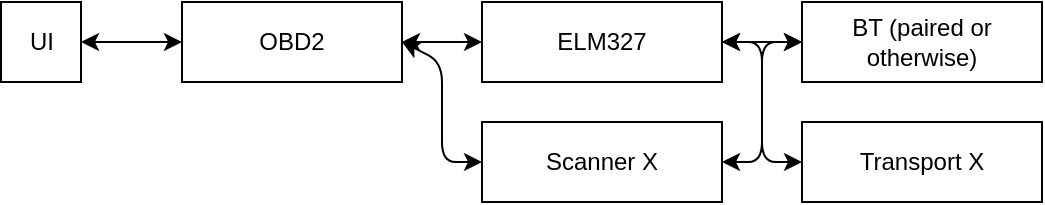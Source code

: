 <mxfile pages="1" version="11.2.4" type="device"><diagram id="Q35zY-Jhz5HvmvCKyQL6" name="Page-1"><mxGraphModel dx="1472" dy="464" grid="1" gridSize="10" guides="1" tooltips="1" connect="1" arrows="1" fold="1" page="1" pageScale="1" pageWidth="850" pageHeight="1100" math="0" shadow="0"><root><mxCell id="0"/><mxCell id="1" parent="0"/><mxCell id="kWbufEu-nt1Wi4u7pJNp-1" value="UI" style="rounded=0;whiteSpace=wrap;html=1;" parent="1" vertex="1"><mxGeometry x="-0.5" width="40" height="40" as="geometry"/></mxCell><mxCell id="kWbufEu-nt1Wi4u7pJNp-2" value="OBD2" style="rounded=0;whiteSpace=wrap;html=1;" parent="1" vertex="1"><mxGeometry x="90" width="110" height="40" as="geometry"/></mxCell><mxCell id="kWbufEu-nt1Wi4u7pJNp-3" value="ELM327" style="rounded=0;whiteSpace=wrap;html=1;" parent="1" vertex="1"><mxGeometry x="240" width="120" height="40" as="geometry"/></mxCell><mxCell id="kWbufEu-nt1Wi4u7pJNp-4" value="BT (paired or otherwise)" style="rounded=0;whiteSpace=wrap;html=1;" parent="1" vertex="1"><mxGeometry x="400" width="120" height="40" as="geometry"/></mxCell><mxCell id="kWbufEu-nt1Wi4u7pJNp-6" value="Transport X" style="rounded=0;whiteSpace=wrap;html=1;" parent="1" vertex="1"><mxGeometry x="400" y="60" width="120" height="40" as="geometry"/></mxCell><mxCell id="kWbufEu-nt1Wi4u7pJNp-7" value="" style="endArrow=classic;startArrow=classic;html=1;entryX=0;entryY=0.5;entryDx=0;entryDy=0;exitX=1;exitY=0.5;exitDx=0;exitDy=0;" parent="1" source="kWbufEu-nt1Wi4u7pJNp-1" target="kWbufEu-nt1Wi4u7pJNp-2" edge="1"><mxGeometry width="50" height="50" relative="1" as="geometry"><mxPoint x="20" y="170" as="sourcePoint"/><mxPoint x="70" y="120" as="targetPoint"/></mxGeometry></mxCell><mxCell id="kWbufEu-nt1Wi4u7pJNp-8" value="" style="endArrow=classic;startArrow=classic;html=1;entryX=0;entryY=0.5;entryDx=0;entryDy=0;exitX=1;exitY=0.5;exitDx=0;exitDy=0;" parent="1" source="kWbufEu-nt1Wi4u7pJNp-2" target="kWbufEu-nt1Wi4u7pJNp-3" edge="1"><mxGeometry width="50" height="50" relative="1" as="geometry"><mxPoint x="20" y="170" as="sourcePoint"/><mxPoint x="70" y="120" as="targetPoint"/></mxGeometry></mxCell><mxCell id="kWbufEu-nt1Wi4u7pJNp-10" value="" style="endArrow=classic;startArrow=classic;html=1;entryX=0;entryY=0.5;entryDx=0;entryDy=0;exitX=1;exitY=0.5;exitDx=0;exitDy=0;" parent="1" target="kWbufEu-nt1Wi4u7pJNp-4" edge="1"><mxGeometry width="50" height="50" relative="1" as="geometry"><mxPoint x="360" y="20" as="sourcePoint"/><mxPoint x="390" y="20" as="targetPoint"/></mxGeometry></mxCell><mxCell id="feGsuWofHGRrandFEafB-2" value="" style="endArrow=classic;startArrow=classic;html=1;entryX=1;entryY=0.5;entryDx=0;entryDy=0;exitX=0;exitY=0.5;exitDx=0;exitDy=0;" edge="1" parent="1" source="kWbufEu-nt1Wi4u7pJNp-6" target="kWbufEu-nt1Wi4u7pJNp-3"><mxGeometry width="50" height="50" relative="1" as="geometry"><mxPoint x="390" y="100" as="sourcePoint"/><mxPoint x="440" y="50" as="targetPoint"/><Array as="points"><mxPoint x="380" y="80"/><mxPoint x="380" y="20"/></Array></mxGeometry></mxCell><mxCell id="feGsuWofHGRrandFEafB-3" value="Scanner X" style="rounded=0;whiteSpace=wrap;html=1;" vertex="1" parent="1"><mxGeometry x="240" y="60" width="120" height="40" as="geometry"/></mxCell><mxCell id="feGsuWofHGRrandFEafB-5" value="" style="endArrow=classic;startArrow=classic;html=1;entryX=1;entryY=0.5;entryDx=0;entryDy=0;exitX=0;exitY=0.5;exitDx=0;exitDy=0;" edge="1" parent="1"><mxGeometry width="50" height="50" relative="1" as="geometry"><mxPoint x="240" y="80" as="sourcePoint"/><mxPoint x="200" y="20" as="targetPoint"/><Array as="points"><mxPoint x="220" y="80"/><mxPoint x="220" y="30"/></Array></mxGeometry></mxCell><mxCell id="feGsuWofHGRrandFEafB-6" value="" style="endArrow=classic;startArrow=classic;html=1;exitX=1;exitY=0.5;exitDx=0;exitDy=0;" edge="1" parent="1" source="feGsuWofHGRrandFEafB-3"><mxGeometry width="50" height="50" relative="1" as="geometry"><mxPoint x="350" y="70" as="sourcePoint"/><mxPoint x="400" y="20" as="targetPoint"/><Array as="points"><mxPoint x="380" y="80"/><mxPoint x="380" y="20"/></Array></mxGeometry></mxCell></root></mxGraphModel></diagram></mxfile>